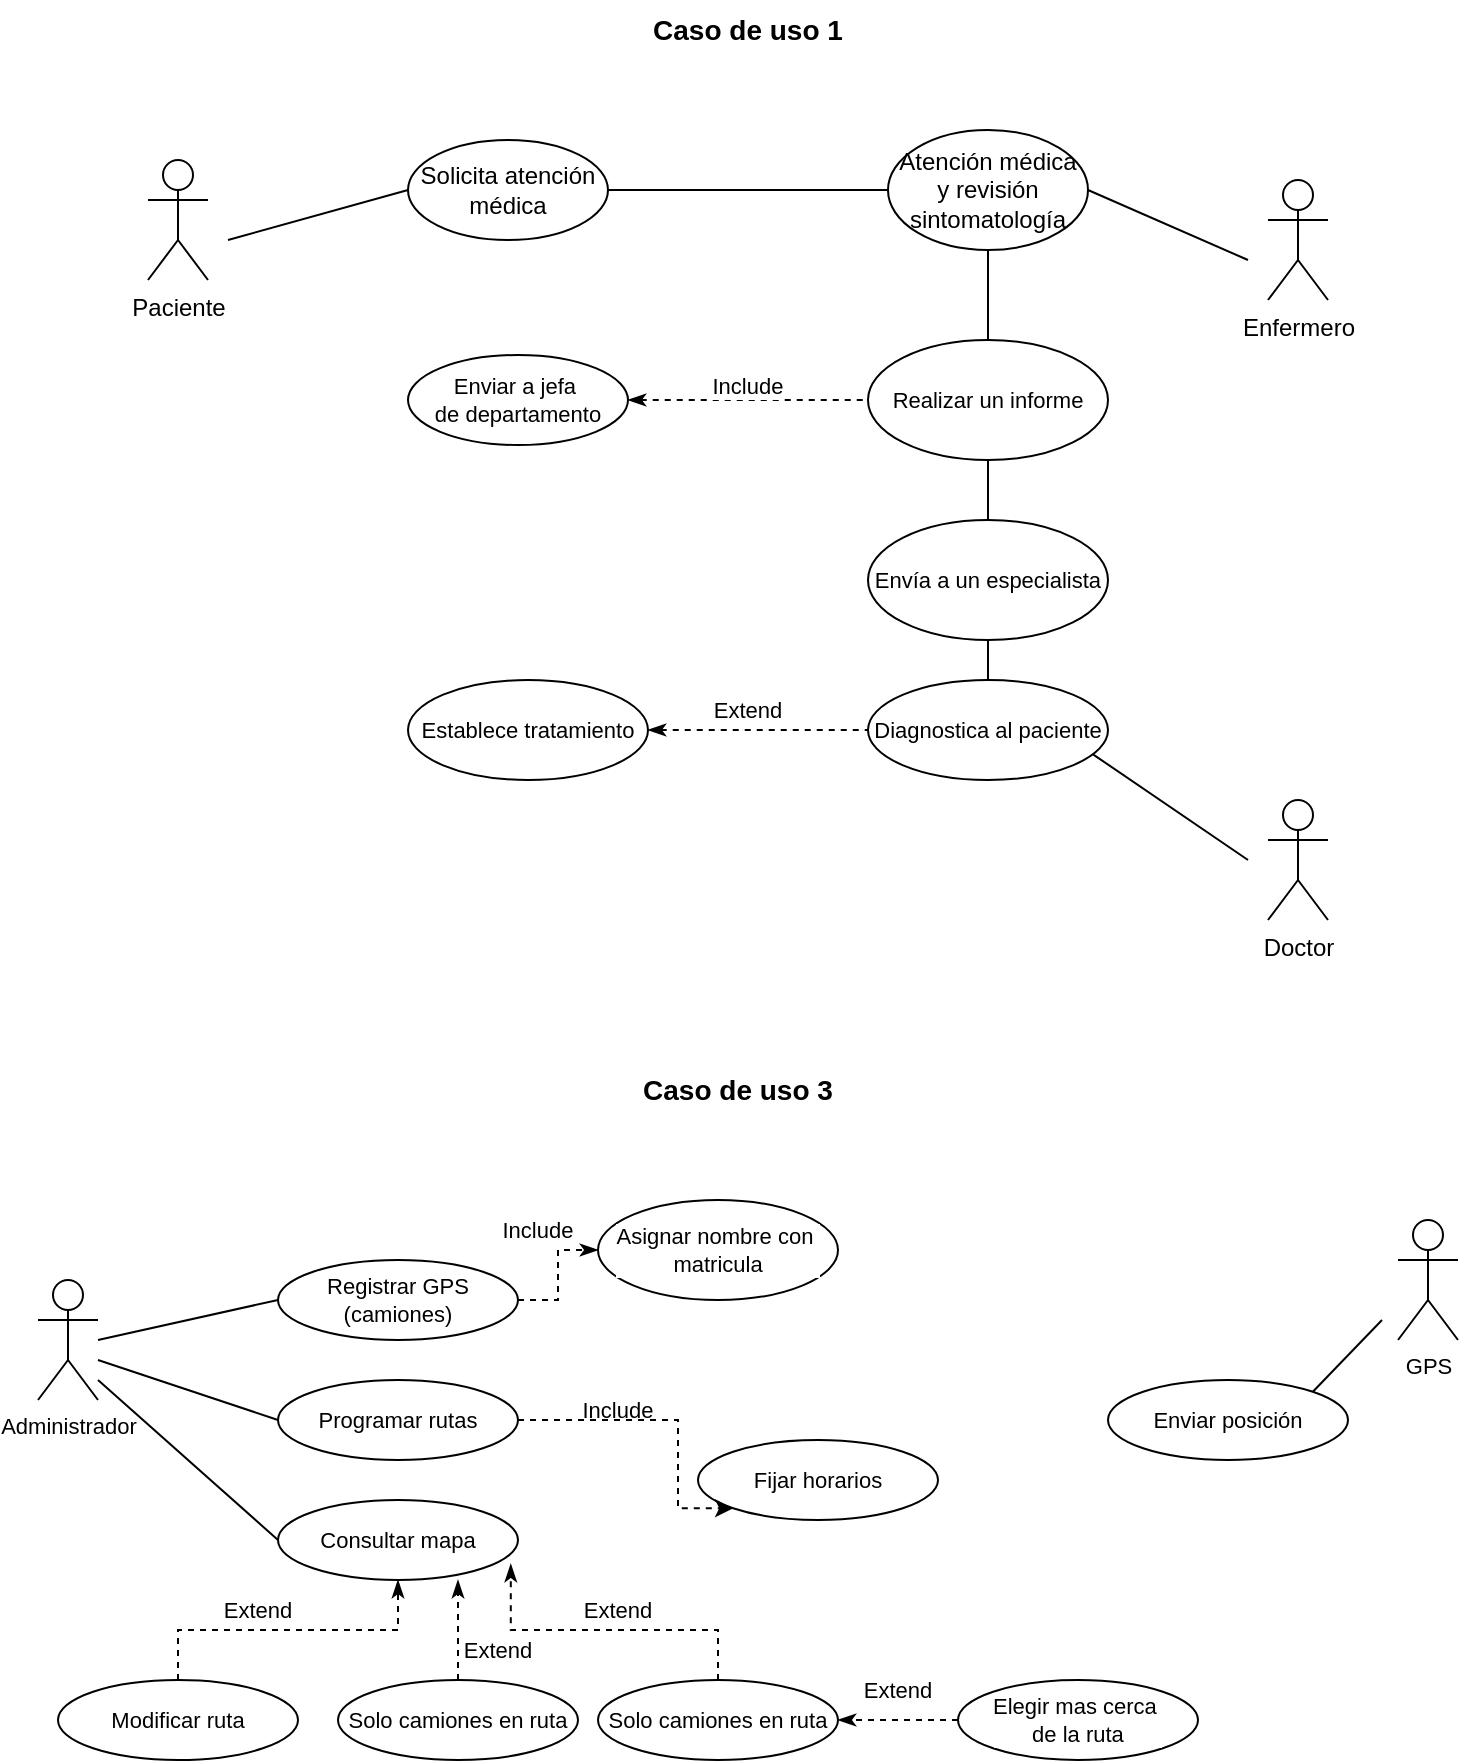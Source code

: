 <mxfile version="24.1.0" type="device">
  <diagram name="Página-1" id="4TQZ6UUWr82am-WhzIUs">
    <mxGraphModel dx="1050" dy="621" grid="1" gridSize="10" guides="1" tooltips="1" connect="1" arrows="1" fold="1" page="1" pageScale="1" pageWidth="1654" pageHeight="2336" math="0" shadow="0">
      <root>
        <mxCell id="0" />
        <mxCell id="1" parent="0" />
        <mxCell id="dSocFvj9sSlPv9K6rztm-3" value="Paciente" style="shape=umlActor;verticalLabelPosition=bottom;verticalAlign=top;html=1;outlineConnect=0;" vertex="1" parent="1">
          <mxGeometry x="190" y="140" width="30" height="60" as="geometry" />
        </mxCell>
        <mxCell id="dSocFvj9sSlPv9K6rztm-6" value="Doctor" style="shape=umlActor;verticalLabelPosition=bottom;verticalAlign=top;html=1;outlineConnect=0;" vertex="1" parent="1">
          <mxGeometry x="750" y="460" width="30" height="60" as="geometry" />
        </mxCell>
        <mxCell id="dSocFvj9sSlPv9K6rztm-7" value="Enfermero" style="shape=umlActor;verticalLabelPosition=bottom;verticalAlign=top;html=1;outlineConnect=0;" vertex="1" parent="1">
          <mxGeometry x="750" y="150" width="30" height="60" as="geometry" />
        </mxCell>
        <mxCell id="dSocFvj9sSlPv9K6rztm-11" value="Solicita atención médica" style="ellipse;whiteSpace=wrap;html=1;" vertex="1" parent="1">
          <mxGeometry x="320" y="130" width="100" height="50" as="geometry" />
        </mxCell>
        <mxCell id="dSocFvj9sSlPv9K6rztm-13" value="" style="endArrow=none;html=1;rounded=0;exitX=0;exitY=0.5;exitDx=0;exitDy=0;" edge="1" parent="1" source="dSocFvj9sSlPv9K6rztm-11">
          <mxGeometry width="50" height="50" relative="1" as="geometry">
            <mxPoint x="510" y="350" as="sourcePoint" />
            <mxPoint x="230" y="180" as="targetPoint" />
          </mxGeometry>
        </mxCell>
        <mxCell id="dSocFvj9sSlPv9K6rztm-16" style="edgeStyle=orthogonalEdgeStyle;rounded=0;orthogonalLoop=1;jettySize=auto;html=1;exitX=0;exitY=0.5;exitDx=0;exitDy=0;entryX=1;entryY=0.5;entryDx=0;entryDy=0;startArrow=none;startFill=0;strokeColor=default;endArrow=none;endFill=0;" edge="1" parent="1" source="dSocFvj9sSlPv9K6rztm-14" target="dSocFvj9sSlPv9K6rztm-11">
          <mxGeometry relative="1" as="geometry" />
        </mxCell>
        <mxCell id="dSocFvj9sSlPv9K6rztm-19" style="edgeStyle=orthogonalEdgeStyle;rounded=0;orthogonalLoop=1;jettySize=auto;html=1;exitX=0.5;exitY=1;exitDx=0;exitDy=0;entryX=0.5;entryY=0;entryDx=0;entryDy=0;strokeColor=default;align=center;verticalAlign=middle;fontFamily=Helvetica;fontSize=11;fontColor=default;labelBackgroundColor=default;startArrow=none;startFill=0;endArrow=none;endFill=0;" edge="1" parent="1" source="dSocFvj9sSlPv9K6rztm-14" target="dSocFvj9sSlPv9K6rztm-17">
          <mxGeometry relative="1" as="geometry" />
        </mxCell>
        <mxCell id="dSocFvj9sSlPv9K6rztm-14" value="Atención médica y revisión sintomatología" style="ellipse;whiteSpace=wrap;html=1;" vertex="1" parent="1">
          <mxGeometry x="560" y="125" width="100" height="60" as="geometry" />
        </mxCell>
        <mxCell id="dSocFvj9sSlPv9K6rztm-15" value="" style="endArrow=none;html=1;rounded=0;exitX=1;exitY=0.5;exitDx=0;exitDy=0;" edge="1" parent="1" source="dSocFvj9sSlPv9K6rztm-14">
          <mxGeometry width="50" height="50" relative="1" as="geometry">
            <mxPoint x="510" y="350" as="sourcePoint" />
            <mxPoint x="740" y="190" as="targetPoint" />
          </mxGeometry>
        </mxCell>
        <mxCell id="dSocFvj9sSlPv9K6rztm-17" value="Realizar un informe" style="ellipse;whiteSpace=wrap;html=1;fontFamily=Helvetica;fontSize=11;fontColor=default;labelBackgroundColor=default;" vertex="1" parent="1">
          <mxGeometry x="550" y="230" width="120" height="60" as="geometry" />
        </mxCell>
        <mxCell id="dSocFvj9sSlPv9K6rztm-25" style="edgeStyle=orthogonalEdgeStyle;rounded=0;orthogonalLoop=1;jettySize=auto;html=1;exitX=0.5;exitY=0;exitDx=0;exitDy=0;entryX=0.5;entryY=1;entryDx=0;entryDy=0;strokeColor=default;align=center;verticalAlign=middle;fontFamily=Helvetica;fontSize=11;fontColor=default;labelBackgroundColor=default;startArrow=none;startFill=0;endArrow=none;endFill=0;" edge="1" parent="1" source="dSocFvj9sSlPv9K6rztm-18" target="dSocFvj9sSlPv9K6rztm-17">
          <mxGeometry relative="1" as="geometry" />
        </mxCell>
        <mxCell id="dSocFvj9sSlPv9K6rztm-27" style="edgeStyle=orthogonalEdgeStyle;rounded=0;orthogonalLoop=1;jettySize=auto;html=1;exitX=0.5;exitY=1;exitDx=0;exitDy=0;entryX=0.5;entryY=0;entryDx=0;entryDy=0;strokeColor=default;align=center;verticalAlign=middle;fontFamily=Helvetica;fontSize=11;fontColor=default;labelBackgroundColor=default;startArrow=none;startFill=0;endArrow=none;endFill=0;" edge="1" parent="1" source="dSocFvj9sSlPv9K6rztm-18" target="dSocFvj9sSlPv9K6rztm-26">
          <mxGeometry relative="1" as="geometry" />
        </mxCell>
        <mxCell id="dSocFvj9sSlPv9K6rztm-18" value="Envía a un especialista" style="ellipse;whiteSpace=wrap;html=1;fontFamily=Helvetica;fontSize=11;fontColor=default;labelBackgroundColor=default;" vertex="1" parent="1">
          <mxGeometry x="550" y="320" width="120" height="60" as="geometry" />
        </mxCell>
        <mxCell id="dSocFvj9sSlPv9K6rztm-24" value="" style="endArrow=none;html=1;rounded=0;entryX=0.933;entryY=0.736;entryDx=0;entryDy=0;entryPerimeter=0;" edge="1" parent="1" target="dSocFvj9sSlPv9K6rztm-26">
          <mxGeometry width="50" height="50" relative="1" as="geometry">
            <mxPoint x="740" y="490" as="sourcePoint" />
            <mxPoint x="400" y="370" as="targetPoint" />
          </mxGeometry>
        </mxCell>
        <mxCell id="dSocFvj9sSlPv9K6rztm-26" value="Diagnostica al paciente" style="ellipse;whiteSpace=wrap;html=1;fontFamily=Helvetica;fontSize=11;fontColor=default;labelBackgroundColor=default;" vertex="1" parent="1">
          <mxGeometry x="550" y="400" width="120" height="50" as="geometry" />
        </mxCell>
        <mxCell id="dSocFvj9sSlPv9K6rztm-29" style="edgeStyle=orthogonalEdgeStyle;rounded=0;orthogonalLoop=1;jettySize=auto;html=1;exitX=1;exitY=0.5;exitDx=0;exitDy=0;entryX=0;entryY=0.5;entryDx=0;entryDy=0;strokeColor=default;align=center;verticalAlign=middle;fontFamily=Helvetica;fontSize=11;fontColor=default;labelBackgroundColor=default;startArrow=classicThin;startFill=1;endArrow=none;endFill=0;dashed=1;" edge="1" parent="1" source="dSocFvj9sSlPv9K6rztm-28" target="dSocFvj9sSlPv9K6rztm-26">
          <mxGeometry relative="1" as="geometry" />
        </mxCell>
        <mxCell id="dSocFvj9sSlPv9K6rztm-28" value="Establece tratamiento" style="ellipse;whiteSpace=wrap;html=1;fontFamily=Helvetica;fontSize=11;fontColor=default;labelBackgroundColor=default;" vertex="1" parent="1">
          <mxGeometry x="320" y="400" width="120" height="50" as="geometry" />
        </mxCell>
        <mxCell id="dSocFvj9sSlPv9K6rztm-30" value="Extend" style="text;html=1;align=center;verticalAlign=middle;whiteSpace=wrap;rounded=0;fontFamily=Helvetica;fontSize=11;fontColor=default;labelBackgroundColor=default;" vertex="1" parent="1">
          <mxGeometry x="460" y="400" width="60" height="30" as="geometry" />
        </mxCell>
        <mxCell id="dSocFvj9sSlPv9K6rztm-33" style="edgeStyle=orthogonalEdgeStyle;rounded=0;orthogonalLoop=1;jettySize=auto;html=1;exitX=1;exitY=0.5;exitDx=0;exitDy=0;entryX=0;entryY=0.5;entryDx=0;entryDy=0;strokeColor=default;align=center;verticalAlign=middle;fontFamily=Helvetica;fontSize=11;fontColor=default;labelBackgroundColor=default;startArrow=classicThin;startFill=1;endArrow=none;endFill=0;dashed=1;" edge="1" parent="1" source="dSocFvj9sSlPv9K6rztm-32" target="dSocFvj9sSlPv9K6rztm-17">
          <mxGeometry relative="1" as="geometry" />
        </mxCell>
        <mxCell id="dSocFvj9sSlPv9K6rztm-32" value="Enviar a jefa&amp;nbsp;&lt;div&gt;de departamento&lt;/div&gt;" style="ellipse;whiteSpace=wrap;html=1;fontFamily=Helvetica;fontSize=11;fontColor=default;labelBackgroundColor=default;" vertex="1" parent="1">
          <mxGeometry x="320" y="237.5" width="110" height="45" as="geometry" />
        </mxCell>
        <mxCell id="dSocFvj9sSlPv9K6rztm-34" value="Include" style="text;html=1;align=center;verticalAlign=middle;whiteSpace=wrap;rounded=0;fontFamily=Helvetica;fontSize=11;fontColor=default;labelBackgroundColor=default;" vertex="1" parent="1">
          <mxGeometry x="460" y="237.5" width="60" height="30" as="geometry" />
        </mxCell>
        <mxCell id="dSocFvj9sSlPv9K6rztm-40" value="Administrador" style="shape=umlActor;verticalLabelPosition=bottom;verticalAlign=top;html=1;outlineConnect=0;fontFamily=Helvetica;fontSize=11;fontColor=default;labelBackgroundColor=default;" vertex="1" parent="1">
          <mxGeometry x="135" y="700" width="30" height="60" as="geometry" />
        </mxCell>
        <mxCell id="dSocFvj9sSlPv9K6rztm-73" style="edgeStyle=orthogonalEdgeStyle;rounded=0;orthogonalLoop=1;jettySize=auto;html=1;exitX=1;exitY=0.5;exitDx=0;exitDy=0;entryX=0;entryY=0.5;entryDx=0;entryDy=0;strokeColor=default;align=center;verticalAlign=middle;fontFamily=Helvetica;fontSize=11;fontColor=default;labelBackgroundColor=default;startArrow=none;startFill=0;endArrow=classicThin;endFill=1;dashed=1;" edge="1" parent="1" source="dSocFvj9sSlPv9K6rztm-41" target="dSocFvj9sSlPv9K6rztm-69">
          <mxGeometry relative="1" as="geometry" />
        </mxCell>
        <mxCell id="dSocFvj9sSlPv9K6rztm-41" value="Registrar GPS&lt;div&gt;(camiones)&lt;/div&gt;" style="ellipse;whiteSpace=wrap;html=1;fontFamily=Helvetica;fontSize=11;fontColor=default;labelBackgroundColor=default;" vertex="1" parent="1">
          <mxGeometry x="255" y="690" width="120" height="40" as="geometry" />
        </mxCell>
        <mxCell id="dSocFvj9sSlPv9K6rztm-42" value="Programar rutas" style="ellipse;whiteSpace=wrap;html=1;fontFamily=Helvetica;fontSize=11;fontColor=default;labelBackgroundColor=default;" vertex="1" parent="1">
          <mxGeometry x="255" y="750" width="120" height="40" as="geometry" />
        </mxCell>
        <mxCell id="dSocFvj9sSlPv9K6rztm-44" value="" style="endArrow=none;html=1;rounded=0;exitX=0;exitY=0.5;exitDx=0;exitDy=0;" edge="1" parent="1" source="dSocFvj9sSlPv9K6rztm-41">
          <mxGeometry width="50" height="50" relative="1" as="geometry">
            <mxPoint x="238" y="751.5" as="sourcePoint" />
            <mxPoint x="165" y="730" as="targetPoint" />
          </mxGeometry>
        </mxCell>
        <mxCell id="dSocFvj9sSlPv9K6rztm-45" value="" style="endArrow=none;html=1;rounded=0;exitX=0;exitY=0.5;exitDx=0;exitDy=0;" edge="1" parent="1" source="dSocFvj9sSlPv9K6rztm-42">
          <mxGeometry width="50" height="50" relative="1" as="geometry">
            <mxPoint x="265" y="720" as="sourcePoint" />
            <mxPoint x="165" y="740" as="targetPoint" />
          </mxGeometry>
        </mxCell>
        <mxCell id="dSocFvj9sSlPv9K6rztm-46" value="Fijar horarios" style="ellipse;whiteSpace=wrap;html=1;fontFamily=Helvetica;fontSize=11;fontColor=default;labelBackgroundColor=default;" vertex="1" parent="1">
          <mxGeometry x="465" y="780" width="120" height="40" as="geometry" />
        </mxCell>
        <mxCell id="dSocFvj9sSlPv9K6rztm-49" value="Include" style="text;html=1;align=center;verticalAlign=middle;whiteSpace=wrap;rounded=0;fontFamily=Helvetica;fontSize=11;fontColor=default;labelBackgroundColor=default;" vertex="1" parent="1">
          <mxGeometry x="395" y="750" width="60" height="30" as="geometry" />
        </mxCell>
        <mxCell id="dSocFvj9sSlPv9K6rztm-52" value="" style="endArrow=classic;html=1;rounded=0;strokeColor=default;align=center;verticalAlign=middle;fontFamily=Helvetica;fontSize=11;fontColor=default;labelBackgroundColor=default;edgeStyle=orthogonalEdgeStyle;exitX=1;exitY=0.5;exitDx=0;exitDy=0;entryX=0;entryY=1;entryDx=0;entryDy=0;dashed=1;" edge="1" parent="1" source="dSocFvj9sSlPv9K6rztm-42" target="dSocFvj9sSlPv9K6rztm-46">
          <mxGeometry width="50" height="50" relative="1" as="geometry">
            <mxPoint x="415" y="730" as="sourcePoint" />
            <mxPoint x="465" y="760" as="targetPoint" />
            <Array as="points">
              <mxPoint x="455" y="770" />
              <mxPoint x="455" y="814" />
            </Array>
          </mxGeometry>
        </mxCell>
        <mxCell id="dSocFvj9sSlPv9K6rztm-54" value="Enviar posición" style="ellipse;whiteSpace=wrap;html=1;fontFamily=Helvetica;fontSize=11;fontColor=default;labelBackgroundColor=default;" vertex="1" parent="1">
          <mxGeometry x="670" y="750" width="120" height="40" as="geometry" />
        </mxCell>
        <mxCell id="dSocFvj9sSlPv9K6rztm-56" value="GPS" style="shape=umlActor;verticalLabelPosition=bottom;verticalAlign=top;html=1;outlineConnect=0;fontFamily=Helvetica;fontSize=11;fontColor=default;labelBackgroundColor=default;" vertex="1" parent="1">
          <mxGeometry x="815" y="670" width="30" height="60" as="geometry" />
        </mxCell>
        <mxCell id="dSocFvj9sSlPv9K6rztm-61" value="" style="endArrow=none;html=1;rounded=0;entryX=1;entryY=0;entryDx=0;entryDy=0;" edge="1" parent="1" target="dSocFvj9sSlPv9K6rztm-54">
          <mxGeometry width="50" height="50" relative="1" as="geometry">
            <mxPoint x="807" y="720" as="sourcePoint" />
            <mxPoint x="717" y="720" as="targetPoint" />
          </mxGeometry>
        </mxCell>
        <mxCell id="dSocFvj9sSlPv9K6rztm-62" value="Consultar mapa" style="ellipse;whiteSpace=wrap;html=1;fontFamily=Helvetica;fontSize=11;fontColor=default;labelBackgroundColor=default;" vertex="1" parent="1">
          <mxGeometry x="255" y="810" width="120" height="40" as="geometry" />
        </mxCell>
        <mxCell id="dSocFvj9sSlPv9K6rztm-63" value="" style="endArrow=none;html=1;rounded=0;exitX=0;exitY=0.5;exitDx=0;exitDy=0;" edge="1" parent="1" source="dSocFvj9sSlPv9K6rztm-62">
          <mxGeometry width="50" height="50" relative="1" as="geometry">
            <mxPoint x="265" y="774" as="sourcePoint" />
            <mxPoint x="165" y="750" as="targetPoint" />
          </mxGeometry>
        </mxCell>
        <mxCell id="dSocFvj9sSlPv9K6rztm-71" style="edgeStyle=orthogonalEdgeStyle;rounded=0;orthogonalLoop=1;jettySize=auto;html=1;exitX=0.5;exitY=0;exitDx=0;exitDy=0;entryX=0.5;entryY=1;entryDx=0;entryDy=0;strokeColor=default;align=center;verticalAlign=middle;fontFamily=Helvetica;fontSize=11;fontColor=default;labelBackgroundColor=default;startArrow=none;startFill=0;endArrow=classicThin;endFill=1;dashed=1;" edge="1" parent="1" source="dSocFvj9sSlPv9K6rztm-66" target="dSocFvj9sSlPv9K6rztm-62">
          <mxGeometry relative="1" as="geometry" />
        </mxCell>
        <mxCell id="dSocFvj9sSlPv9K6rztm-66" value="Modificar ruta" style="ellipse;whiteSpace=wrap;html=1;fontFamily=Helvetica;fontSize=11;fontColor=default;labelBackgroundColor=default;" vertex="1" parent="1">
          <mxGeometry x="145" y="900" width="120" height="40" as="geometry" />
        </mxCell>
        <mxCell id="dSocFvj9sSlPv9K6rztm-68" value="Extend" style="text;html=1;align=center;verticalAlign=middle;whiteSpace=wrap;rounded=0;fontFamily=Helvetica;fontSize=11;fontColor=default;labelBackgroundColor=default;" vertex="1" parent="1">
          <mxGeometry x="215" y="850" width="60" height="30" as="geometry" />
        </mxCell>
        <mxCell id="dSocFvj9sSlPv9K6rztm-69" value="Asignar nombre con&amp;nbsp;&lt;div&gt;matricula&lt;/div&gt;" style="ellipse;whiteSpace=wrap;html=1;fontFamily=Helvetica;fontSize=11;fontColor=default;labelBackgroundColor=default;" vertex="1" parent="1">
          <mxGeometry x="415" y="660" width="120" height="50" as="geometry" />
        </mxCell>
        <mxCell id="dSocFvj9sSlPv9K6rztm-74" value="Include" style="text;html=1;align=center;verticalAlign=middle;whiteSpace=wrap;rounded=0;fontFamily=Helvetica;fontSize=11;fontColor=default;labelBackgroundColor=default;" vertex="1" parent="1">
          <mxGeometry x="355" y="660" width="60" height="30" as="geometry" />
        </mxCell>
        <mxCell id="dSocFvj9sSlPv9K6rztm-76" value="Solo camiones en ruta" style="ellipse;whiteSpace=wrap;html=1;fontFamily=Helvetica;fontSize=11;fontColor=default;labelBackgroundColor=default;" vertex="1" parent="1">
          <mxGeometry x="285" y="900" width="120" height="40" as="geometry" />
        </mxCell>
        <mxCell id="dSocFvj9sSlPv9K6rztm-77" style="edgeStyle=orthogonalEdgeStyle;rounded=0;orthogonalLoop=1;jettySize=auto;html=1;exitX=0.5;exitY=0;exitDx=0;exitDy=0;entryX=0.75;entryY=1;entryDx=0;entryDy=0;entryPerimeter=0;strokeColor=default;align=center;verticalAlign=middle;fontFamily=Helvetica;fontSize=11;fontColor=default;labelBackgroundColor=default;startArrow=none;startFill=0;endArrow=classicThin;endFill=1;dashed=1;" edge="1" parent="1" source="dSocFvj9sSlPv9K6rztm-76" target="dSocFvj9sSlPv9K6rztm-62">
          <mxGeometry relative="1" as="geometry" />
        </mxCell>
        <mxCell id="dSocFvj9sSlPv9K6rztm-79" value="Solo camiones en ruta" style="ellipse;whiteSpace=wrap;html=1;fontFamily=Helvetica;fontSize=11;fontColor=default;labelBackgroundColor=default;" vertex="1" parent="1">
          <mxGeometry x="415" y="900" width="120" height="40" as="geometry" />
        </mxCell>
        <mxCell id="dSocFvj9sSlPv9K6rztm-80" style="edgeStyle=orthogonalEdgeStyle;rounded=0;orthogonalLoop=1;jettySize=auto;html=1;exitX=0.5;exitY=0;exitDx=0;exitDy=0;entryX=0.97;entryY=0.8;entryDx=0;entryDy=0;entryPerimeter=0;strokeColor=default;align=center;verticalAlign=middle;fontFamily=Helvetica;fontSize=11;fontColor=default;labelBackgroundColor=default;startArrow=none;startFill=0;endArrow=classicThin;endFill=1;dashed=1;" edge="1" parent="1" source="dSocFvj9sSlPv9K6rztm-79" target="dSocFvj9sSlPv9K6rztm-62">
          <mxGeometry relative="1" as="geometry">
            <mxPoint x="355" y="910" as="sourcePoint" />
            <mxPoint x="355" y="860" as="targetPoint" />
          </mxGeometry>
        </mxCell>
        <mxCell id="dSocFvj9sSlPv9K6rztm-82" style="edgeStyle=orthogonalEdgeStyle;rounded=0;orthogonalLoop=1;jettySize=auto;html=1;exitX=0;exitY=0.5;exitDx=0;exitDy=0;entryX=1;entryY=0.5;entryDx=0;entryDy=0;strokeColor=default;align=center;verticalAlign=middle;fontFamily=Helvetica;fontSize=11;fontColor=default;labelBackgroundColor=default;startArrow=none;startFill=0;endArrow=classicThin;endFill=1;dashed=1;" edge="1" parent="1" source="dSocFvj9sSlPv9K6rztm-81" target="dSocFvj9sSlPv9K6rztm-79">
          <mxGeometry relative="1" as="geometry" />
        </mxCell>
        <mxCell id="dSocFvj9sSlPv9K6rztm-81" value="Elegir mas cerca&amp;nbsp;&lt;div&gt;de la ruta&lt;/div&gt;" style="ellipse;whiteSpace=wrap;html=1;fontFamily=Helvetica;fontSize=11;fontColor=default;labelBackgroundColor=default;" vertex="1" parent="1">
          <mxGeometry x="595" y="900" width="120" height="40" as="geometry" />
        </mxCell>
        <mxCell id="dSocFvj9sSlPv9K6rztm-83" value="Extend" style="text;html=1;align=center;verticalAlign=middle;whiteSpace=wrap;rounded=0;fontFamily=Helvetica;fontSize=11;fontColor=default;labelBackgroundColor=default;" vertex="1" parent="1">
          <mxGeometry x="535" y="890" width="60" height="30" as="geometry" />
        </mxCell>
        <mxCell id="dSocFvj9sSlPv9K6rztm-84" value="Extend" style="text;html=1;align=center;verticalAlign=middle;whiteSpace=wrap;rounded=0;fontFamily=Helvetica;fontSize=11;fontColor=default;labelBackgroundColor=default;" vertex="1" parent="1">
          <mxGeometry x="335" y="870" width="60" height="30" as="geometry" />
        </mxCell>
        <mxCell id="dSocFvj9sSlPv9K6rztm-85" value="Extend" style="text;html=1;align=center;verticalAlign=middle;whiteSpace=wrap;rounded=0;fontFamily=Helvetica;fontSize=11;fontColor=default;labelBackgroundColor=default;" vertex="1" parent="1">
          <mxGeometry x="395" y="850" width="60" height="30" as="geometry" />
        </mxCell>
        <mxCell id="dSocFvj9sSlPv9K6rztm-87" value="&lt;b&gt;&lt;font style=&quot;font-size: 14px;&quot;&gt;Caso de uso 3&lt;/font&gt;&lt;/b&gt;" style="text;html=1;align=center;verticalAlign=middle;whiteSpace=wrap;rounded=0;fontFamily=Helvetica;fontSize=11;fontColor=default;labelBackgroundColor=default;" vertex="1" parent="1">
          <mxGeometry x="425" y="590" width="120" height="30" as="geometry" />
        </mxCell>
        <mxCell id="dSocFvj9sSlPv9K6rztm-89" value="&lt;b&gt;&lt;font style=&quot;font-size: 14px;&quot;&gt;Caso de uso 1&lt;/font&gt;&lt;/b&gt;" style="text;html=1;align=center;verticalAlign=middle;whiteSpace=wrap;rounded=0;fontFamily=Helvetica;fontSize=11;fontColor=default;labelBackgroundColor=default;" vertex="1" parent="1">
          <mxGeometry x="430" y="60" width="120" height="30" as="geometry" />
        </mxCell>
      </root>
    </mxGraphModel>
  </diagram>
</mxfile>
